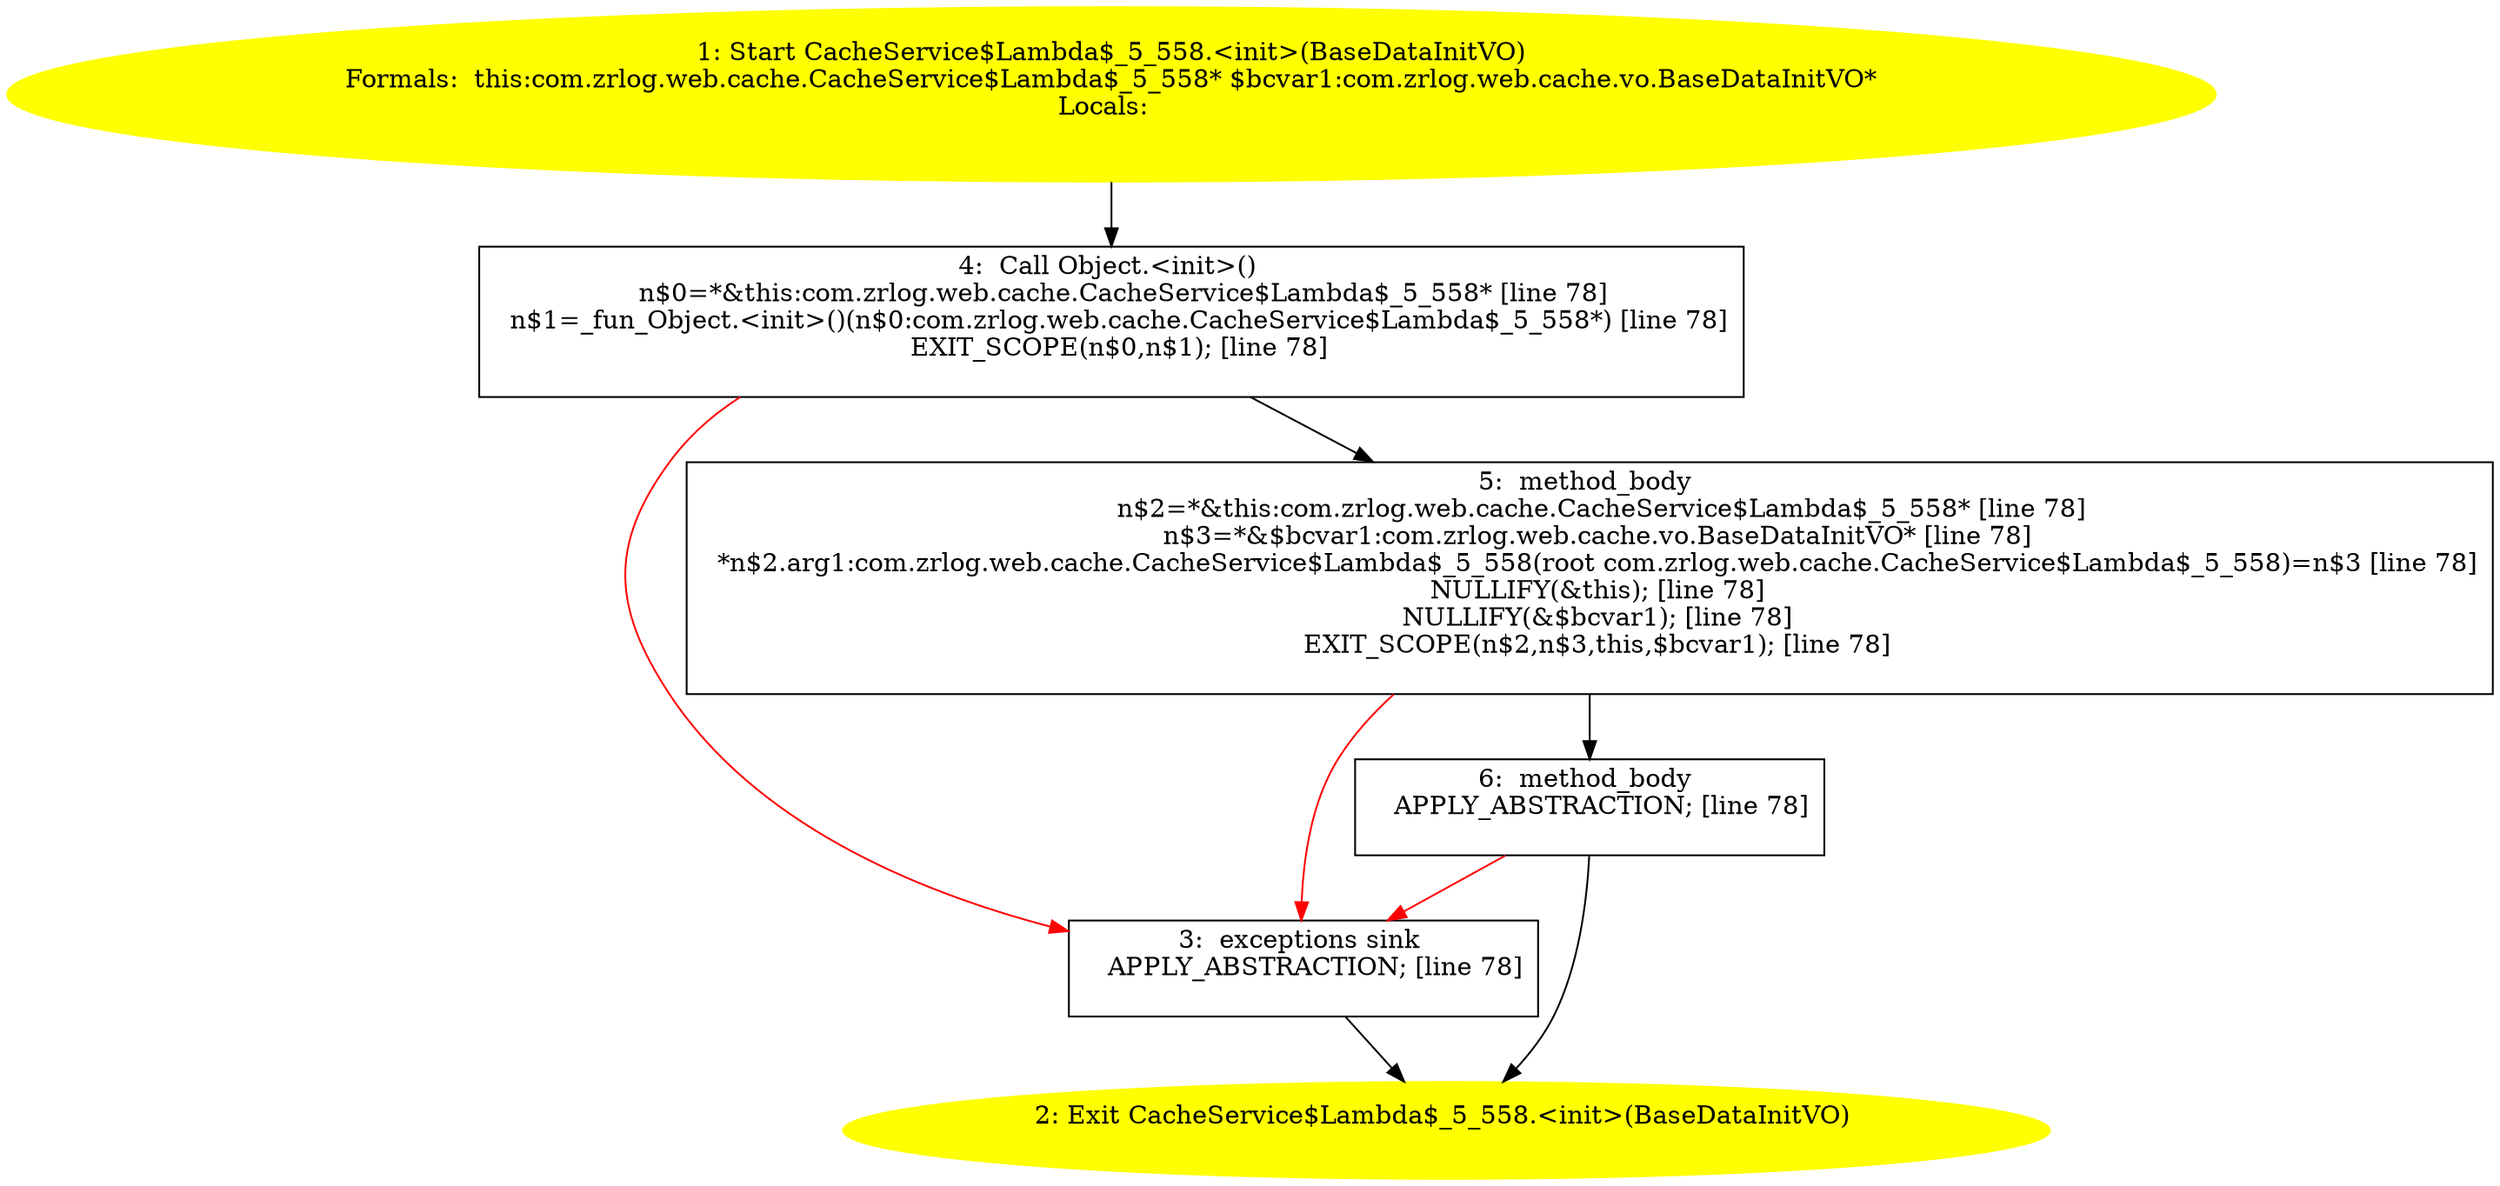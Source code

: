 /* @generated */
digraph cfg {
"com.zrlog.web.cache.CacheService$Lambda$_5_558.<init>(com.zrlog.web.cache.vo.BaseDataInitVO).ff396aaecc60db59121379637be2a4cf_1" [label="1: Start CacheService$Lambda$_5_558.<init>(BaseDataInitVO)\nFormals:  this:com.zrlog.web.cache.CacheService$Lambda$_5_558* $bcvar1:com.zrlog.web.cache.vo.BaseDataInitVO*\nLocals:  \n  " color=yellow style=filled]
	

	 "com.zrlog.web.cache.CacheService$Lambda$_5_558.<init>(com.zrlog.web.cache.vo.BaseDataInitVO).ff396aaecc60db59121379637be2a4cf_1" -> "com.zrlog.web.cache.CacheService$Lambda$_5_558.<init>(com.zrlog.web.cache.vo.BaseDataInitVO).ff396aaecc60db59121379637be2a4cf_4" ;
"com.zrlog.web.cache.CacheService$Lambda$_5_558.<init>(com.zrlog.web.cache.vo.BaseDataInitVO).ff396aaecc60db59121379637be2a4cf_2" [label="2: Exit CacheService$Lambda$_5_558.<init>(BaseDataInitVO) \n  " color=yellow style=filled]
	

"com.zrlog.web.cache.CacheService$Lambda$_5_558.<init>(com.zrlog.web.cache.vo.BaseDataInitVO).ff396aaecc60db59121379637be2a4cf_3" [label="3:  exceptions sink \n   APPLY_ABSTRACTION; [line 78]\n " shape="box"]
	

	 "com.zrlog.web.cache.CacheService$Lambda$_5_558.<init>(com.zrlog.web.cache.vo.BaseDataInitVO).ff396aaecc60db59121379637be2a4cf_3" -> "com.zrlog.web.cache.CacheService$Lambda$_5_558.<init>(com.zrlog.web.cache.vo.BaseDataInitVO).ff396aaecc60db59121379637be2a4cf_2" ;
"com.zrlog.web.cache.CacheService$Lambda$_5_558.<init>(com.zrlog.web.cache.vo.BaseDataInitVO).ff396aaecc60db59121379637be2a4cf_4" [label="4:  Call Object.<init>() \n   n$0=*&this:com.zrlog.web.cache.CacheService$Lambda$_5_558* [line 78]\n  n$1=_fun_Object.<init>()(n$0:com.zrlog.web.cache.CacheService$Lambda$_5_558*) [line 78]\n  EXIT_SCOPE(n$0,n$1); [line 78]\n " shape="box"]
	

	 "com.zrlog.web.cache.CacheService$Lambda$_5_558.<init>(com.zrlog.web.cache.vo.BaseDataInitVO).ff396aaecc60db59121379637be2a4cf_4" -> "com.zrlog.web.cache.CacheService$Lambda$_5_558.<init>(com.zrlog.web.cache.vo.BaseDataInitVO).ff396aaecc60db59121379637be2a4cf_5" ;
	 "com.zrlog.web.cache.CacheService$Lambda$_5_558.<init>(com.zrlog.web.cache.vo.BaseDataInitVO).ff396aaecc60db59121379637be2a4cf_4" -> "com.zrlog.web.cache.CacheService$Lambda$_5_558.<init>(com.zrlog.web.cache.vo.BaseDataInitVO).ff396aaecc60db59121379637be2a4cf_3" [color="red" ];
"com.zrlog.web.cache.CacheService$Lambda$_5_558.<init>(com.zrlog.web.cache.vo.BaseDataInitVO).ff396aaecc60db59121379637be2a4cf_5" [label="5:  method_body \n   n$2=*&this:com.zrlog.web.cache.CacheService$Lambda$_5_558* [line 78]\n  n$3=*&$bcvar1:com.zrlog.web.cache.vo.BaseDataInitVO* [line 78]\n  *n$2.arg1:com.zrlog.web.cache.CacheService$Lambda$_5_558(root com.zrlog.web.cache.CacheService$Lambda$_5_558)=n$3 [line 78]\n  NULLIFY(&this); [line 78]\n  NULLIFY(&$bcvar1); [line 78]\n  EXIT_SCOPE(n$2,n$3,this,$bcvar1); [line 78]\n " shape="box"]
	

	 "com.zrlog.web.cache.CacheService$Lambda$_5_558.<init>(com.zrlog.web.cache.vo.BaseDataInitVO).ff396aaecc60db59121379637be2a4cf_5" -> "com.zrlog.web.cache.CacheService$Lambda$_5_558.<init>(com.zrlog.web.cache.vo.BaseDataInitVO).ff396aaecc60db59121379637be2a4cf_6" ;
	 "com.zrlog.web.cache.CacheService$Lambda$_5_558.<init>(com.zrlog.web.cache.vo.BaseDataInitVO).ff396aaecc60db59121379637be2a4cf_5" -> "com.zrlog.web.cache.CacheService$Lambda$_5_558.<init>(com.zrlog.web.cache.vo.BaseDataInitVO).ff396aaecc60db59121379637be2a4cf_3" [color="red" ];
"com.zrlog.web.cache.CacheService$Lambda$_5_558.<init>(com.zrlog.web.cache.vo.BaseDataInitVO).ff396aaecc60db59121379637be2a4cf_6" [label="6:  method_body \n   APPLY_ABSTRACTION; [line 78]\n " shape="box"]
	

	 "com.zrlog.web.cache.CacheService$Lambda$_5_558.<init>(com.zrlog.web.cache.vo.BaseDataInitVO).ff396aaecc60db59121379637be2a4cf_6" -> "com.zrlog.web.cache.CacheService$Lambda$_5_558.<init>(com.zrlog.web.cache.vo.BaseDataInitVO).ff396aaecc60db59121379637be2a4cf_2" ;
	 "com.zrlog.web.cache.CacheService$Lambda$_5_558.<init>(com.zrlog.web.cache.vo.BaseDataInitVO).ff396aaecc60db59121379637be2a4cf_6" -> "com.zrlog.web.cache.CacheService$Lambda$_5_558.<init>(com.zrlog.web.cache.vo.BaseDataInitVO).ff396aaecc60db59121379637be2a4cf_3" [color="red" ];
}
